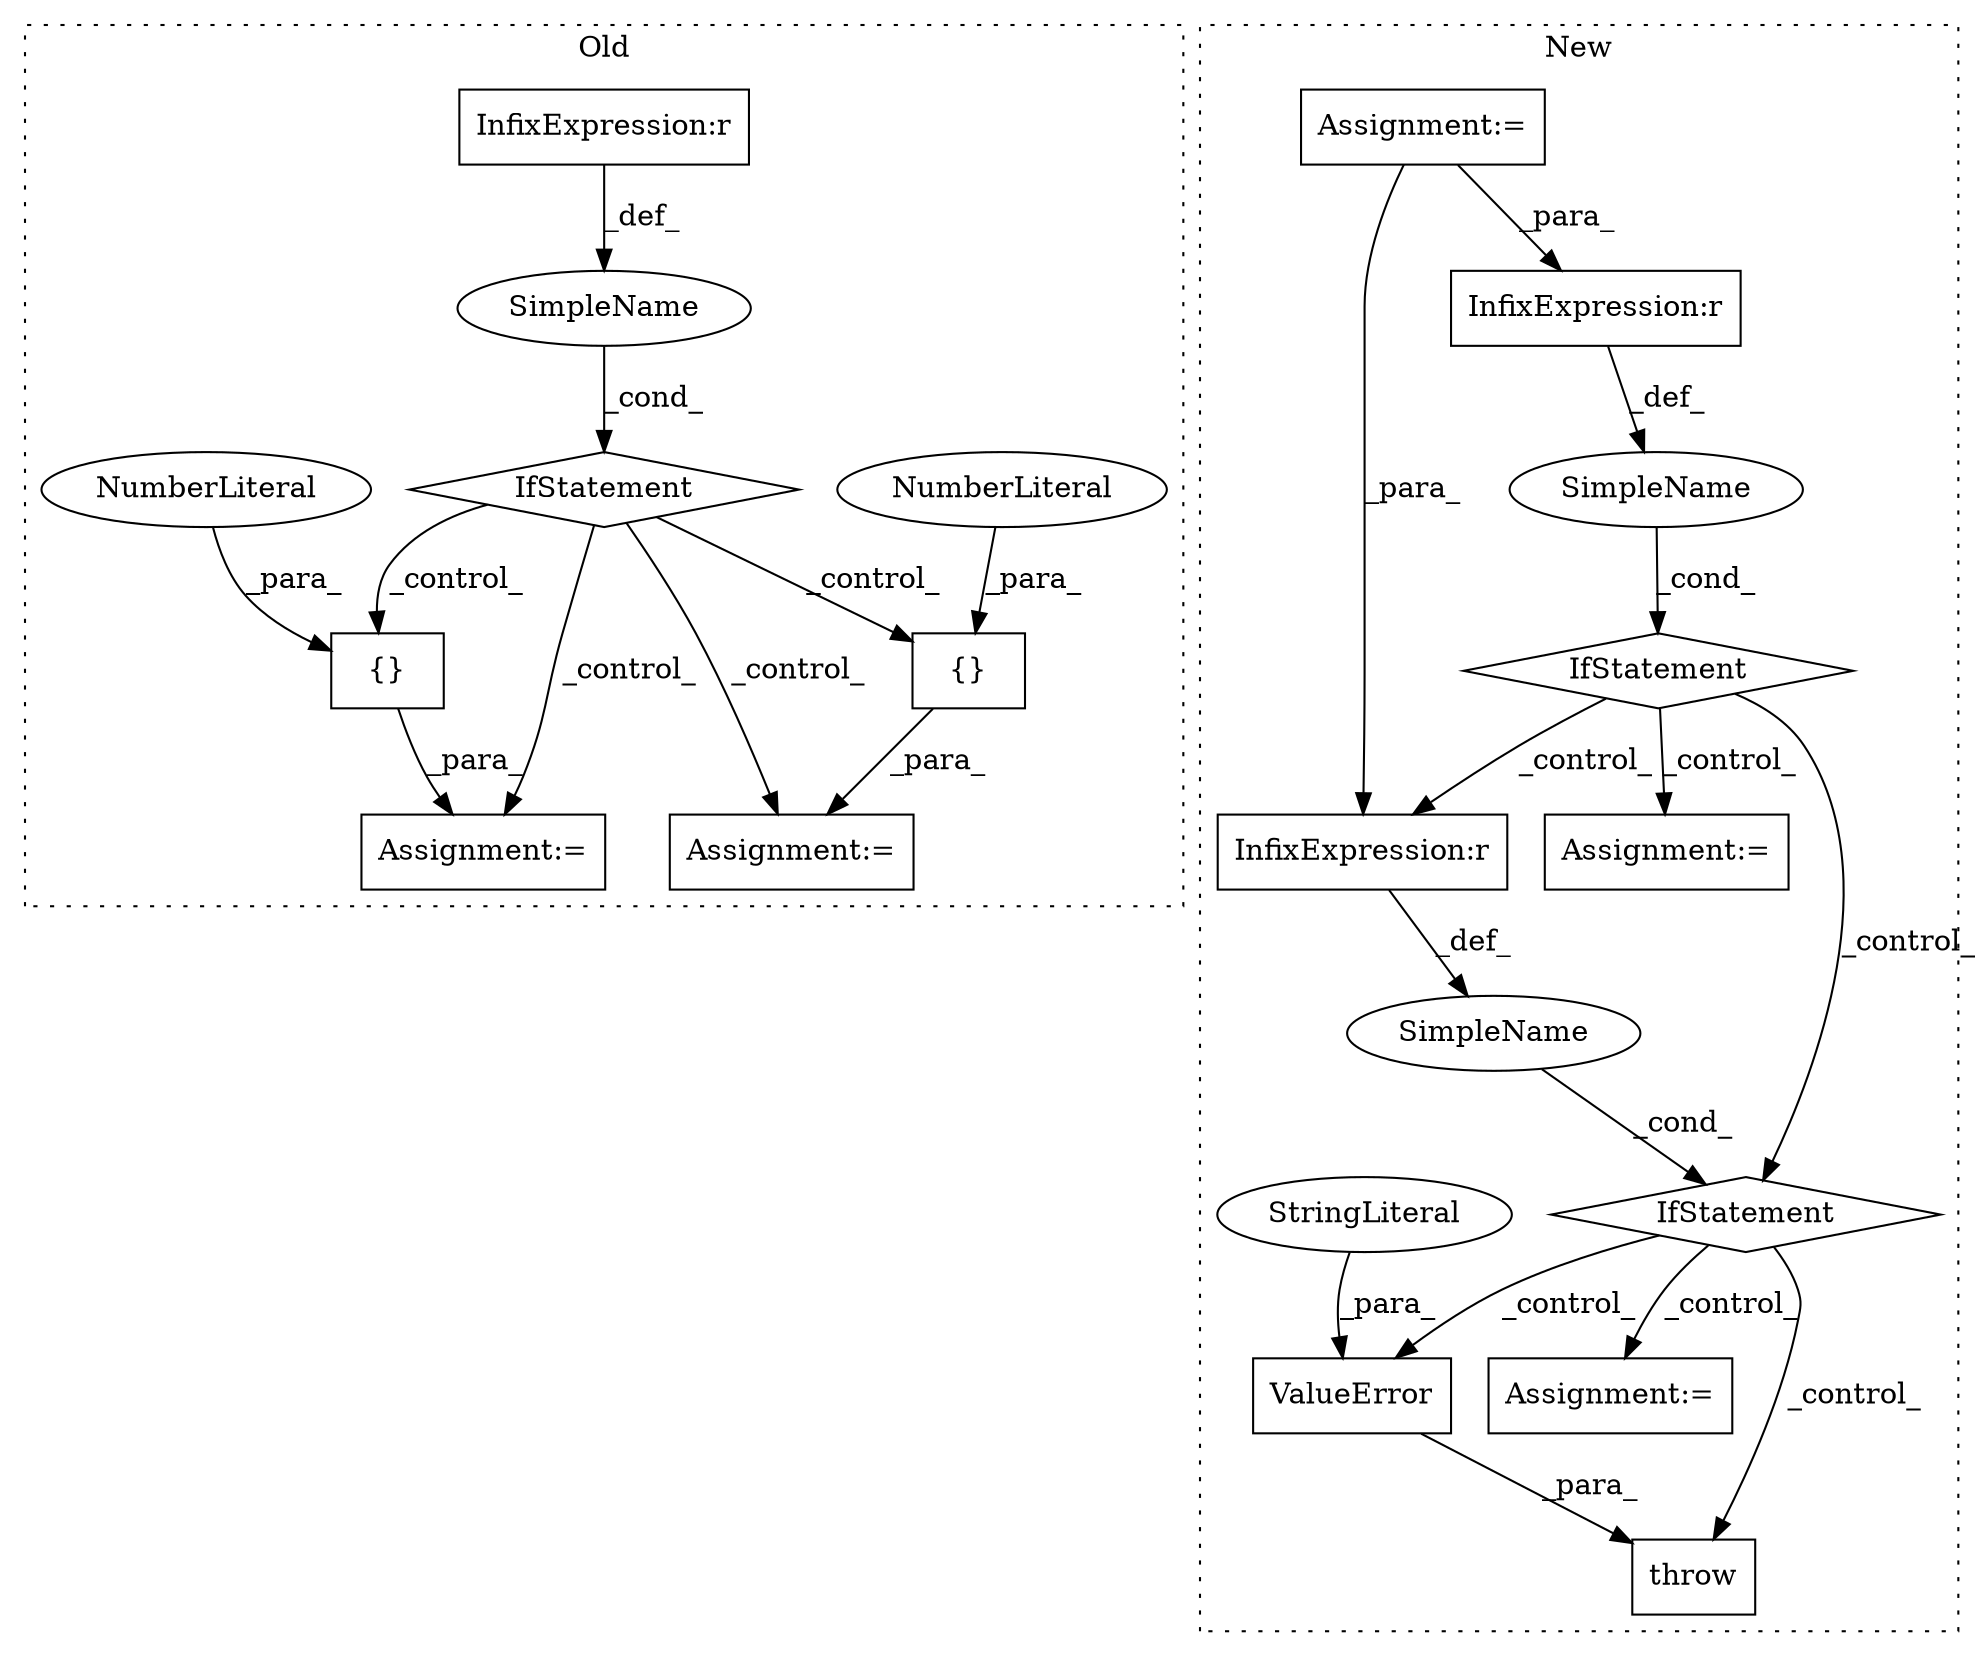 digraph G {
subgraph cluster0 {
1 [label="{}" a="4" s="2528,2546" l="1,1" shape="box"];
7 [label="Assignment:=" a="7" s="2518" l="1" shape="box"];
13 [label="NumberLiteral" a="34" s="2529" l="1" shape="ellipse"];
15 [label="SimpleName" a="42" s="" l="" shape="ellipse"];
16 [label="{}" a="4" s="2591,2609" l="1,1" shape="box"];
17 [label="InfixExpression:r" a="27" s="2493" l="4" shape="box"];
18 [label="IfStatement" a="25" s="2468,2498" l="4,2" shape="diamond"];
19 [label="Assignment:=" a="7" s="2581" l="1" shape="box"];
20 [label="NumberLiteral" a="34" s="2608" l="1" shape="ellipse"];
label = "Old";
style="dotted";
}
subgraph cluster1 {
2 [label="ValueError" a="32" s="2811,2894" l="11,1" shape="box"];
3 [label="throw" a="53" s="2805" l="6" shape="box"];
4 [label="SimpleName" a="42" s="" l="" shape="ellipse"];
5 [label="IfStatement" a="25" s="2491,2512" l="4,2" shape="diamond"];
6 [label="InfixExpression:r" a="27" s="2507" l="4" shape="box"];
8 [label="Assignment:=" a="7" s="2598" l="10" shape="box"];
9 [label="Assignment:=" a="7" s="2687" l="10" shape="box"];
10 [label="IfStatement" a="25" s="2646,2667" l="4,2" shape="diamond"];
11 [label="SimpleName" a="42" s="" l="" shape="ellipse"];
12 [label="InfixExpression:r" a="27" s="2662" l="4" shape="box"];
14 [label="StringLiteral" a="45" s="2822" l="72" shape="ellipse"];
21 [label="Assignment:=" a="7" s="1148" l="1" shape="box"];
label = "New";
style="dotted";
}
1 -> 7 [label="_para_"];
2 -> 3 [label="_para_"];
4 -> 5 [label="_cond_"];
5 -> 10 [label="_control_"];
5 -> 8 [label="_control_"];
5 -> 12 [label="_control_"];
6 -> 4 [label="_def_"];
10 -> 2 [label="_control_"];
10 -> 3 [label="_control_"];
10 -> 9 [label="_control_"];
11 -> 10 [label="_cond_"];
12 -> 11 [label="_def_"];
13 -> 1 [label="_para_"];
14 -> 2 [label="_para_"];
15 -> 18 [label="_cond_"];
16 -> 19 [label="_para_"];
17 -> 15 [label="_def_"];
18 -> 16 [label="_control_"];
18 -> 1 [label="_control_"];
18 -> 7 [label="_control_"];
18 -> 19 [label="_control_"];
20 -> 16 [label="_para_"];
21 -> 12 [label="_para_"];
21 -> 6 [label="_para_"];
}